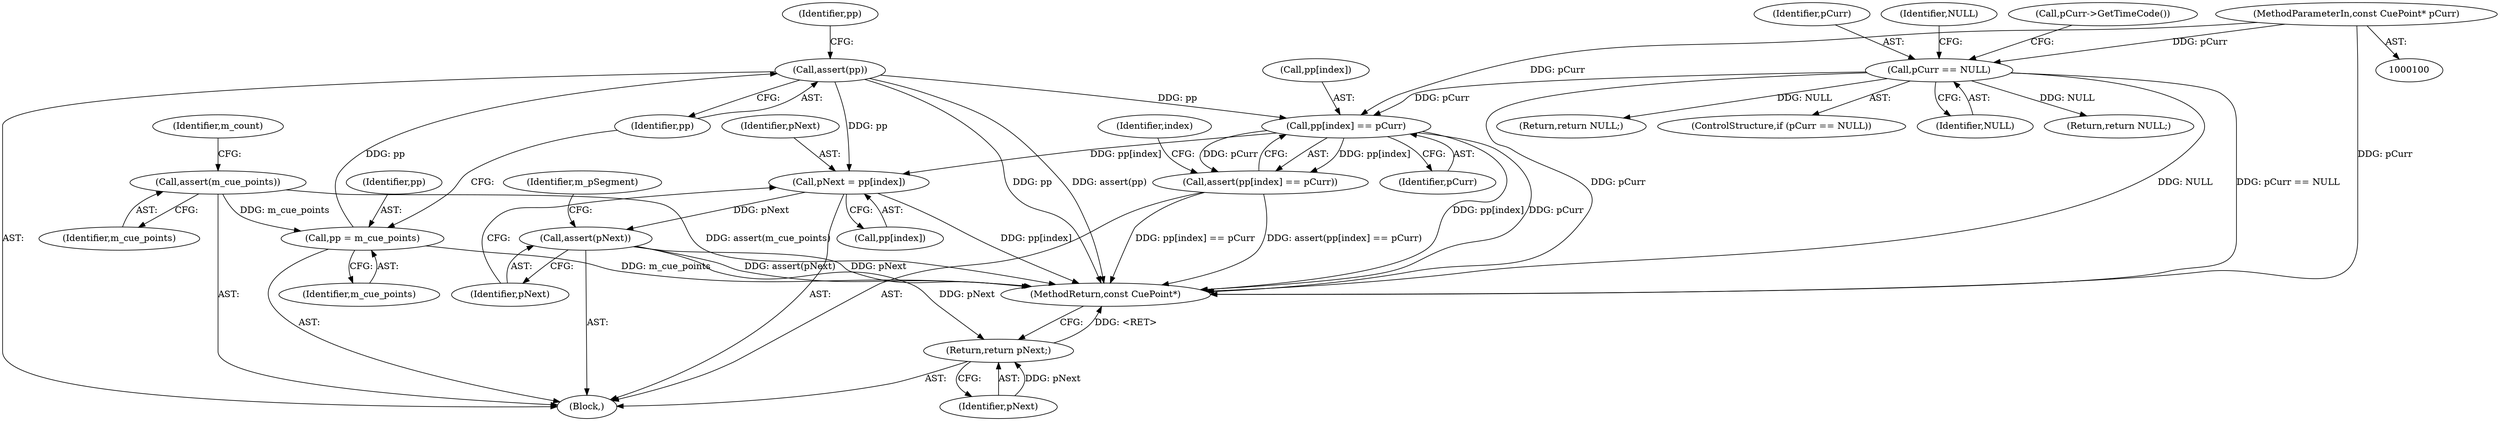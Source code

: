 digraph "1_Android_04839626ed859623901ebd3a5fd483982186b59d_108@array" {
"1000141" [label="(Call,pp[index] == pCurr)"];
"1000138" [label="(Call,assert(pp))"];
"1000135" [label="(Call,pp = m_cue_points)"];
"1000113" [label="(Call,assert(m_cue_points))"];
"1000104" [label="(Call,pCurr == NULL)"];
"1000101" [label="(MethodParameterIn,const CuePoint* pCurr)"];
"1000140" [label="(Call,assert(pp[index] == pCurr))"];
"1000154" [label="(Call,pNext = pp[index])"];
"1000159" [label="(Call,assert(pNext))"];
"1000165" [label="(Return,return pNext;)"];
"1000136" [label="(Identifier,pp)"];
"1000147" [label="(Identifier,index)"];
"1000155" [label="(Identifier,pNext)"];
"1000142" [label="(Call,pp[index])"];
"1000103" [label="(ControlStructure,if (pCurr == NULL))"];
"1000167" [label="(MethodReturn,const CuePoint*)"];
"1000105" [label="(Identifier,pCurr)"];
"1000145" [label="(Identifier,pCurr)"];
"1000108" [label="(Identifier,NULL)"];
"1000137" [label="(Identifier,m_cue_points)"];
"1000111" [label="(Call,pCurr->GetTimeCode())"];
"1000138" [label="(Call,assert(pp))"];
"1000159" [label="(Call,assert(pNext))"];
"1000143" [label="(Identifier,pp)"];
"1000101" [label="(MethodParameterIn,const CuePoint* pCurr)"];
"1000102" [label="(Block,)"];
"1000160" [label="(Identifier,pNext)"];
"1000166" [label="(Identifier,pNext)"];
"1000106" [label="(Identifier,NULL)"];
"1000135" [label="(Call,pp = m_cue_points)"];
"1000139" [label="(Identifier,pp)"];
"1000165" [label="(Return,return pNext;)"];
"1000163" [label="(Identifier,m_pSegment)"];
"1000107" [label="(Return,return NULL;)"];
"1000113" [label="(Call,assert(m_cue_points))"];
"1000117" [label="(Identifier,m_count)"];
"1000104" [label="(Call,pCurr == NULL)"];
"1000140" [label="(Call,assert(pp[index] == pCurr))"];
"1000156" [label="(Call,pp[index])"];
"1000154" [label="(Call,pNext = pp[index])"];
"1000141" [label="(Call,pp[index] == pCurr)"];
"1000152" [label="(Return,return NULL;)"];
"1000114" [label="(Identifier,m_cue_points)"];
"1000141" -> "1000140"  [label="AST: "];
"1000141" -> "1000145"  [label="CFG: "];
"1000142" -> "1000141"  [label="AST: "];
"1000145" -> "1000141"  [label="AST: "];
"1000140" -> "1000141"  [label="CFG: "];
"1000141" -> "1000167"  [label="DDG: pp[index]"];
"1000141" -> "1000167"  [label="DDG: pCurr"];
"1000141" -> "1000140"  [label="DDG: pp[index]"];
"1000141" -> "1000140"  [label="DDG: pCurr"];
"1000138" -> "1000141"  [label="DDG: pp"];
"1000104" -> "1000141"  [label="DDG: pCurr"];
"1000101" -> "1000141"  [label="DDG: pCurr"];
"1000141" -> "1000154"  [label="DDG: pp[index]"];
"1000138" -> "1000102"  [label="AST: "];
"1000138" -> "1000139"  [label="CFG: "];
"1000139" -> "1000138"  [label="AST: "];
"1000143" -> "1000138"  [label="CFG: "];
"1000138" -> "1000167"  [label="DDG: pp"];
"1000138" -> "1000167"  [label="DDG: assert(pp)"];
"1000135" -> "1000138"  [label="DDG: pp"];
"1000138" -> "1000154"  [label="DDG: pp"];
"1000135" -> "1000102"  [label="AST: "];
"1000135" -> "1000137"  [label="CFG: "];
"1000136" -> "1000135"  [label="AST: "];
"1000137" -> "1000135"  [label="AST: "];
"1000139" -> "1000135"  [label="CFG: "];
"1000135" -> "1000167"  [label="DDG: m_cue_points"];
"1000113" -> "1000135"  [label="DDG: m_cue_points"];
"1000113" -> "1000102"  [label="AST: "];
"1000113" -> "1000114"  [label="CFG: "];
"1000114" -> "1000113"  [label="AST: "];
"1000117" -> "1000113"  [label="CFG: "];
"1000113" -> "1000167"  [label="DDG: assert(m_cue_points)"];
"1000104" -> "1000103"  [label="AST: "];
"1000104" -> "1000106"  [label="CFG: "];
"1000105" -> "1000104"  [label="AST: "];
"1000106" -> "1000104"  [label="AST: "];
"1000108" -> "1000104"  [label="CFG: "];
"1000111" -> "1000104"  [label="CFG: "];
"1000104" -> "1000167"  [label="DDG: pCurr == NULL"];
"1000104" -> "1000167"  [label="DDG: pCurr"];
"1000104" -> "1000167"  [label="DDG: NULL"];
"1000101" -> "1000104"  [label="DDG: pCurr"];
"1000104" -> "1000107"  [label="DDG: NULL"];
"1000104" -> "1000152"  [label="DDG: NULL"];
"1000101" -> "1000100"  [label="AST: "];
"1000101" -> "1000167"  [label="DDG: pCurr"];
"1000140" -> "1000102"  [label="AST: "];
"1000147" -> "1000140"  [label="CFG: "];
"1000140" -> "1000167"  [label="DDG: assert(pp[index] == pCurr)"];
"1000140" -> "1000167"  [label="DDG: pp[index] == pCurr"];
"1000154" -> "1000102"  [label="AST: "];
"1000154" -> "1000156"  [label="CFG: "];
"1000155" -> "1000154"  [label="AST: "];
"1000156" -> "1000154"  [label="AST: "];
"1000160" -> "1000154"  [label="CFG: "];
"1000154" -> "1000167"  [label="DDG: pp[index]"];
"1000154" -> "1000159"  [label="DDG: pNext"];
"1000159" -> "1000102"  [label="AST: "];
"1000159" -> "1000160"  [label="CFG: "];
"1000160" -> "1000159"  [label="AST: "];
"1000163" -> "1000159"  [label="CFG: "];
"1000159" -> "1000167"  [label="DDG: assert(pNext)"];
"1000159" -> "1000167"  [label="DDG: pNext"];
"1000159" -> "1000165"  [label="DDG: pNext"];
"1000165" -> "1000102"  [label="AST: "];
"1000165" -> "1000166"  [label="CFG: "];
"1000166" -> "1000165"  [label="AST: "];
"1000167" -> "1000165"  [label="CFG: "];
"1000165" -> "1000167"  [label="DDG: <RET>"];
"1000166" -> "1000165"  [label="DDG: pNext"];
}

